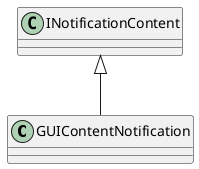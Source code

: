 @startuml
class GUIContentNotification {
}
INotificationContent <|-- GUIContentNotification
@enduml
